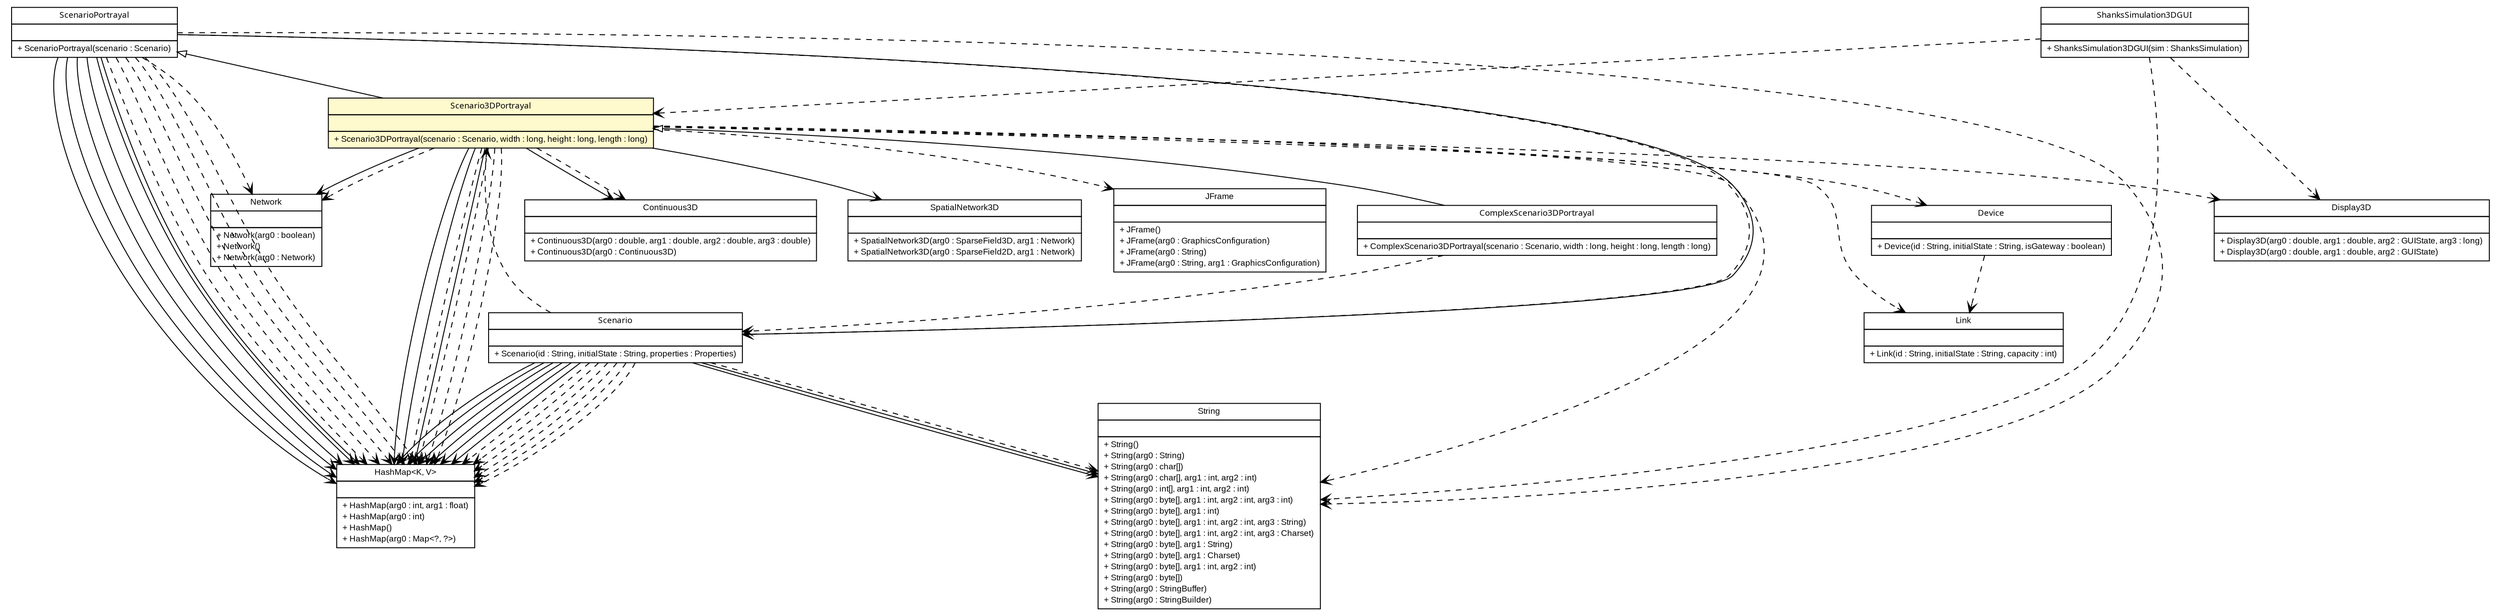 #!/usr/local/bin/dot
#
# Class diagram 
# Generated by UMLGraph version 5.1 (http://www.umlgraph.org/)
#

digraph G {
	edge [fontname="arial",fontsize=10,labelfontname="arial",labelfontsize=10];
	node [fontname="arial",fontsize=10,shape=plaintext];
	nodesep=0.25;
	ranksep=0.5;
	// es.upm.dit.gsi.shanks.model.element.device.Device
	c7040 [label=<<table title="es.upm.dit.gsi.shanks.model.element.device.Device" border="0" cellborder="1" cellspacing="0" cellpadding="2" port="p" href="../../element/device/Device.html">
		<tr><td><table border="0" cellspacing="0" cellpadding="1">
<tr><td align="center" balign="center"><font face="ariali"> Device </font></td></tr>
		</table></td></tr>
		<tr><td><table border="0" cellspacing="0" cellpadding="1">
<tr><td align="left" balign="left">  </td></tr>
		</table></td></tr>
		<tr><td><table border="0" cellspacing="0" cellpadding="1">
<tr><td align="left" balign="left"> + Device(id : String, initialState : String, isGateway : boolean) </td></tr>
		</table></td></tr>
		</table>>, fontname="arial", fontcolor="black", fontsize=9.0];
	// es.upm.dit.gsi.shanks.model.element.link.Link
	c7045 [label=<<table title="es.upm.dit.gsi.shanks.model.element.link.Link" border="0" cellborder="1" cellspacing="0" cellpadding="2" port="p" href="../../element/link/Link.html">
		<tr><td><table border="0" cellspacing="0" cellpadding="1">
<tr><td align="center" balign="center"><font face="ariali"> Link </font></td></tr>
		</table></td></tr>
		<tr><td><table border="0" cellspacing="0" cellpadding="1">
<tr><td align="left" balign="left">  </td></tr>
		</table></td></tr>
		<tr><td><table border="0" cellspacing="0" cellpadding="1">
<tr><td align="left" balign="left"> + Link(id : String, initialState : String, capacity : int) </td></tr>
		</table></td></tr>
		</table>>, fontname="arial", fontcolor="black", fontsize=9.0];
	// es.upm.dit.gsi.shanks.model.scenario.Scenario
	c7065 [label=<<table title="es.upm.dit.gsi.shanks.model.scenario.Scenario" border="0" cellborder="1" cellspacing="0" cellpadding="2" port="p" href="../Scenario.html">
		<tr><td><table border="0" cellspacing="0" cellpadding="1">
<tr><td align="center" balign="center"><font face="ariali"> Scenario </font></td></tr>
		</table></td></tr>
		<tr><td><table border="0" cellspacing="0" cellpadding="1">
<tr><td align="left" balign="left">  </td></tr>
		</table></td></tr>
		<tr><td><table border="0" cellspacing="0" cellpadding="1">
<tr><td align="left" balign="left"> + Scenario(id : String, initialState : String, properties : Properties) </td></tr>
		</table></td></tr>
		</table>>, fontname="arial", fontcolor="black", fontsize=9.0];
	// es.upm.dit.gsi.shanks.model.scenario.portrayal.ScenarioPortrayal
	c7073 [label=<<table title="es.upm.dit.gsi.shanks.model.scenario.portrayal.ScenarioPortrayal" border="0" cellborder="1" cellspacing="0" cellpadding="2" port="p" href="./ScenarioPortrayal.html">
		<tr><td><table border="0" cellspacing="0" cellpadding="1">
<tr><td align="center" balign="center"><font face="ariali"> ScenarioPortrayal </font></td></tr>
		</table></td></tr>
		<tr><td><table border="0" cellspacing="0" cellpadding="1">
<tr><td align="left" balign="left">  </td></tr>
		</table></td></tr>
		<tr><td><table border="0" cellspacing="0" cellpadding="1">
<tr><td align="left" balign="left"> + ScenarioPortrayal(scenario : Scenario) </td></tr>
		</table></td></tr>
		</table>>, fontname="arial", fontcolor="black", fontsize=9.0];
	// es.upm.dit.gsi.shanks.model.scenario.portrayal.Scenario3DPortrayal
	c7074 [label=<<table title="es.upm.dit.gsi.shanks.model.scenario.portrayal.Scenario3DPortrayal" border="0" cellborder="1" cellspacing="0" cellpadding="2" port="p" bgcolor="lemonChiffon" href="./Scenario3DPortrayal.html">
		<tr><td><table border="0" cellspacing="0" cellpadding="1">
<tr><td align="center" balign="center"><font face="ariali"> Scenario3DPortrayal </font></td></tr>
		</table></td></tr>
		<tr><td><table border="0" cellspacing="0" cellpadding="1">
<tr><td align="left" balign="left">  </td></tr>
		</table></td></tr>
		<tr><td><table border="0" cellspacing="0" cellpadding="1">
<tr><td align="left" balign="left"> + Scenario3DPortrayal(scenario : Scenario, width : long, height : long, length : long) </td></tr>
		</table></td></tr>
		</table>>, fontname="arial", fontcolor="black", fontsize=9.0];
	// es.upm.dit.gsi.shanks.model.scenario.portrayal.ComplexScenario3DPortrayal
	c7076 [label=<<table title="es.upm.dit.gsi.shanks.model.scenario.portrayal.ComplexScenario3DPortrayal" border="0" cellborder="1" cellspacing="0" cellpadding="2" port="p" href="./ComplexScenario3DPortrayal.html">
		<tr><td><table border="0" cellspacing="0" cellpadding="1">
<tr><td align="center" balign="center"><font face="ariali"> ComplexScenario3DPortrayal </font></td></tr>
		</table></td></tr>
		<tr><td><table border="0" cellspacing="0" cellpadding="1">
<tr><td align="left" balign="left">  </td></tr>
		</table></td></tr>
		<tr><td><table border="0" cellspacing="0" cellpadding="1">
<tr><td align="left" balign="left"> + ComplexScenario3DPortrayal(scenario : Scenario, width : long, height : long, length : long) </td></tr>
		</table></td></tr>
		</table>>, fontname="arial", fontcolor="black", fontsize=9.0];
	// es.upm.dit.gsi.shanks.ShanksSimulation3DGUI
	c7088 [label=<<table title="es.upm.dit.gsi.shanks.ShanksSimulation3DGUI" border="0" cellborder="1" cellspacing="0" cellpadding="2" port="p" href="../../../ShanksSimulation3DGUI.html">
		<tr><td><table border="0" cellspacing="0" cellpadding="1">
<tr><td align="center" balign="center"><font face="ariali"> ShanksSimulation3DGUI </font></td></tr>
		</table></td></tr>
		<tr><td><table border="0" cellspacing="0" cellpadding="1">
<tr><td align="left" balign="left">  </td></tr>
		</table></td></tr>
		<tr><td><table border="0" cellspacing="0" cellpadding="1">
<tr><td align="left" balign="left"> + ShanksSimulation3DGUI(sim : ShanksSimulation) </td></tr>
		</table></td></tr>
		</table>>, fontname="arial", fontcolor="black", fontsize=9.0];
	//es.upm.dit.gsi.shanks.model.scenario.portrayal.Scenario3DPortrayal extends es.upm.dit.gsi.shanks.model.scenario.portrayal.ScenarioPortrayal
	c7073:p -> c7074:p [dir=back,arrowtail=empty];
	//es.upm.dit.gsi.shanks.model.scenario.portrayal.ComplexScenario3DPortrayal extends es.upm.dit.gsi.shanks.model.scenario.portrayal.Scenario3DPortrayal
	c7074:p -> c7076:p [dir=back,arrowtail=empty];
	// es.upm.dit.gsi.shanks.model.scenario.Scenario NAVASSOC java.lang.String
	c7065:p -> c7092:p [taillabel="", label="", headlabel="", fontname="arial", fontcolor="black", fontsize=10.0, color="black", arrowhead=open];
	// es.upm.dit.gsi.shanks.model.scenario.Scenario NAVASSOC java.lang.String
	c7065:p -> c7092:p [taillabel="", label="", headlabel="", fontname="arial", fontcolor="black", fontsize=10.0, color="black", arrowhead=open];
	// es.upm.dit.gsi.shanks.model.scenario.Scenario NAVASSOC java.util.HashMap<K, V>
	c7065:p -> c7093:p [taillabel="", label="", headlabel="", fontname="arial", fontcolor="black", fontsize=10.0, color="black", arrowhead=open];
	// es.upm.dit.gsi.shanks.model.scenario.Scenario NAVASSOC java.util.HashMap<K, V>
	c7065:p -> c7093:p [taillabel="", label="", headlabel="", fontname="arial", fontcolor="black", fontsize=10.0, color="black", arrowhead=open];
	// es.upm.dit.gsi.shanks.model.scenario.Scenario NAVASSOC java.util.HashMap<K, V>
	c7065:p -> c7093:p [taillabel="", label="", headlabel="", fontname="arial", fontcolor="black", fontsize=10.0, color="black", arrowhead=open];
	// es.upm.dit.gsi.shanks.model.scenario.Scenario NAVASSOC java.util.HashMap<K, V>
	c7065:p -> c7093:p [taillabel="", label="", headlabel="", fontname="arial", fontcolor="black", fontsize=10.0, color="black", arrowhead=open];
	// es.upm.dit.gsi.shanks.model.scenario.Scenario NAVASSOC java.util.HashMap<K, V>
	c7065:p -> c7093:p [taillabel="", label="", headlabel="", fontname="arial", fontcolor="black", fontsize=10.0, color="black", arrowhead=open];
	// es.upm.dit.gsi.shanks.model.scenario.Scenario NAVASSOC java.util.HashMap<K, V>
	c7065:p -> c7093:p [taillabel="", label="", headlabel="", fontname="arial", fontcolor="black", fontsize=10.0, color="black", arrowhead=open];
	// es.upm.dit.gsi.shanks.model.scenario.portrayal.ScenarioPortrayal NAVASSOC es.upm.dit.gsi.shanks.model.scenario.Scenario
	c7073:p -> c7065:p [taillabel="", label="", headlabel="", fontname="arial", fontcolor="black", fontsize=10.0, color="black", arrowhead=open];
	// es.upm.dit.gsi.shanks.model.scenario.portrayal.ScenarioPortrayal NAVASSOC java.util.HashMap<K, V>
	c7073:p -> c7093:p [taillabel="", label="", headlabel="", fontname="arial", fontcolor="black", fontsize=10.0, color="black", arrowhead=open];
	// es.upm.dit.gsi.shanks.model.scenario.portrayal.ScenarioPortrayal NAVASSOC java.util.HashMap<K, V>
	c7073:p -> c7093:p [taillabel="", label="", headlabel="", fontname="arial", fontcolor="black", fontsize=10.0, color="black", arrowhead=open];
	// es.upm.dit.gsi.shanks.model.scenario.portrayal.ScenarioPortrayal NAVASSOC java.util.HashMap<K, V>
	c7073:p -> c7093:p [taillabel="", label="", headlabel="", fontname="arial", fontcolor="black", fontsize=10.0, color="black", arrowhead=open];
	// es.upm.dit.gsi.shanks.model.scenario.portrayal.ScenarioPortrayal NAVASSOC java.util.HashMap<K, V>
	c7073:p -> c7093:p [taillabel="", label="", headlabel="", fontname="arial", fontcolor="black", fontsize=10.0, color="black", arrowhead=open];
	// es.upm.dit.gsi.shanks.model.scenario.portrayal.ScenarioPortrayal NAVASSOC java.util.HashMap<K, V>
	c7073:p -> c7093:p [taillabel="", label="", headlabel="", fontname="arial", fontcolor="black", fontsize=10.0, color="black", arrowhead=open];
	// es.upm.dit.gsi.shanks.model.scenario.portrayal.ScenarioPortrayal NAVASSOC java.util.HashMap<K, V>
	c7073:p -> c7093:p [taillabel="", label="", headlabel="", fontname="arial", fontcolor="black", fontsize=10.0, color="black", arrowhead=open];
	// es.upm.dit.gsi.shanks.model.scenario.portrayal.Scenario3DPortrayal NAVASSOC sim.field.continuous.Continuous3D
	c7074:p -> c7094:p [taillabel="", label="", headlabel="", fontname="arial", fontcolor="black", fontsize=10.0, color="black", arrowhead=open];
	// es.upm.dit.gsi.shanks.model.scenario.portrayal.Scenario3DPortrayal NAVASSOC sim.field.network.Network
	c7074:p -> c7095:p [taillabel="", label="", headlabel="", fontname="arial", fontcolor="black", fontsize=10.0, color="black", arrowhead=open];
	// es.upm.dit.gsi.shanks.model.scenario.portrayal.Scenario3DPortrayal NAVASSOC sim.portrayal3d.network.SpatialNetwork3D
	c7074:p -> c7096:p [taillabel="", label="", headlabel="", fontname="arial", fontcolor="black", fontsize=10.0, color="black", arrowhead=open];
	// es.upm.dit.gsi.shanks.model.scenario.portrayal.Scenario3DPortrayal NAVASSOC java.util.HashMap<K, V>
	c7074:p -> c7093:p [taillabel="", label="", headlabel="", fontname="arial", fontcolor="black", fontsize=10.0, color="black", arrowhead=open];
	// es.upm.dit.gsi.shanks.model.scenario.portrayal.Scenario3DPortrayal NAVASSOC java.util.HashMap<K, V>
	c7074:p -> c7093:p [taillabel="", label="", headlabel="", fontname="arial", fontcolor="black", fontsize=10.0, color="black", arrowhead=open];
	// es.upm.dit.gsi.shanks.model.scenario.portrayal.Scenario3DPortrayal NAVASSOC java.util.HashMap<K, V>
	c7074:p -> c7093:p [taillabel="", label="", headlabel="", fontname="arial", fontcolor="black", fontsize=10.0, color="black", arrowhead=open];
	// es.upm.dit.gsi.shanks.model.element.device.Device DEPEND es.upm.dit.gsi.shanks.model.element.link.Link
	c7040:p -> c7045:p [taillabel="", label="", headlabel="", fontname="arial", fontcolor="black", fontsize=10.0, color="black", arrowhead=open, style=dashed];
	// es.upm.dit.gsi.shanks.model.scenario.Scenario DEPEND java.util.HashMap<K, V>
	c7065:p -> c7093:p [taillabel="", label="", headlabel="", fontname="arial", fontcolor="black", fontsize=10.0, color="black", arrowhead=open, style=dashed];
	// es.upm.dit.gsi.shanks.model.scenario.Scenario DEPEND es.upm.dit.gsi.shanks.model.scenario.portrayal.Scenario3DPortrayal
	c7065:p -> c7074:p [taillabel="", label="", headlabel="", fontname="arial", fontcolor="black", fontsize=10.0, color="black", arrowhead=open, style=dashed];
	// es.upm.dit.gsi.shanks.model.scenario.Scenario DEPEND java.util.HashMap<K, V>
	c7065:p -> c7093:p [taillabel="", label="", headlabel="", fontname="arial", fontcolor="black", fontsize=10.0, color="black", arrowhead=open, style=dashed];
	// es.upm.dit.gsi.shanks.model.scenario.Scenario DEPEND java.util.HashMap<K, V>
	c7065:p -> c7093:p [taillabel="", label="", headlabel="", fontname="arial", fontcolor="black", fontsize=10.0, color="black", arrowhead=open, style=dashed];
	// es.upm.dit.gsi.shanks.model.scenario.Scenario DEPEND java.util.HashMap<K, V>
	c7065:p -> c7093:p [taillabel="", label="", headlabel="", fontname="arial", fontcolor="black", fontsize=10.0, color="black", arrowhead=open, style=dashed];
	// es.upm.dit.gsi.shanks.model.scenario.Scenario DEPEND java.lang.String
	c7065:p -> c7092:p [taillabel="", label="", headlabel="", fontname="arial", fontcolor="black", fontsize=10.0, color="black", arrowhead=open, style=dashed];
	// es.upm.dit.gsi.shanks.model.scenario.Scenario DEPEND java.util.HashMap<K, V>
	c7065:p -> c7093:p [taillabel="", label="", headlabel="", fontname="arial", fontcolor="black", fontsize=10.0, color="black", arrowhead=open, style=dashed];
	// es.upm.dit.gsi.shanks.model.scenario.Scenario DEPEND java.util.HashMap<K, V>
	c7065:p -> c7093:p [taillabel="", label="", headlabel="", fontname="arial", fontcolor="black", fontsize=10.0, color="black", arrowhead=open, style=dashed];
	// es.upm.dit.gsi.shanks.model.scenario.portrayal.ScenarioPortrayal DEPEND java.util.HashMap<K, V>
	c7073:p -> c7093:p [taillabel="", label="", headlabel="", fontname="arial", fontcolor="black", fontsize=10.0, color="black", arrowhead=open, style=dashed];
	// es.upm.dit.gsi.shanks.model.scenario.portrayal.ScenarioPortrayal DEPEND java.util.HashMap<K, V>
	c7073:p -> c7093:p [taillabel="", label="", headlabel="", fontname="arial", fontcolor="black", fontsize=10.0, color="black", arrowhead=open, style=dashed];
	// es.upm.dit.gsi.shanks.model.scenario.portrayal.ScenarioPortrayal DEPEND sim.field.network.Network
	c7073:p -> c7095:p [taillabel="", label="", headlabel="", fontname="arial", fontcolor="black", fontsize=10.0, color="black", arrowhead=open, style=dashed];
	// es.upm.dit.gsi.shanks.model.scenario.portrayal.ScenarioPortrayal DEPEND java.util.HashMap<K, V>
	c7073:p -> c7093:p [taillabel="", label="", headlabel="", fontname="arial", fontcolor="black", fontsize=10.0, color="black", arrowhead=open, style=dashed];
	// es.upm.dit.gsi.shanks.model.scenario.portrayal.ScenarioPortrayal DEPEND java.lang.String
	c7073:p -> c7092:p [taillabel="", label="", headlabel="", fontname="arial", fontcolor="black", fontsize=10.0, color="black", arrowhead=open, style=dashed];
	// es.upm.dit.gsi.shanks.model.scenario.portrayal.ScenarioPortrayal DEPEND es.upm.dit.gsi.shanks.model.scenario.Scenario
	c7073:p -> c7065:p [taillabel="", label="", headlabel="", fontname="arial", fontcolor="black", fontsize=10.0, color="black", arrowhead=open, style=dashed];
	// es.upm.dit.gsi.shanks.model.scenario.portrayal.ScenarioPortrayal DEPEND java.util.HashMap<K, V>
	c7073:p -> c7093:p [taillabel="", label="", headlabel="", fontname="arial", fontcolor="black", fontsize=10.0, color="black", arrowhead=open, style=dashed];
	// es.upm.dit.gsi.shanks.model.scenario.portrayal.ScenarioPortrayal DEPEND java.util.HashMap<K, V>
	c7073:p -> c7093:p [taillabel="", label="", headlabel="", fontname="arial", fontcolor="black", fontsize=10.0, color="black", arrowhead=open, style=dashed];
	// es.upm.dit.gsi.shanks.model.scenario.portrayal.Scenario3DPortrayal DEPEND java.util.HashMap<K, V>
	c7074:p -> c7093:p [taillabel="", label="", headlabel="", fontname="arial", fontcolor="black", fontsize=10.0, color="black", arrowhead=open, style=dashed];
	// es.upm.dit.gsi.shanks.model.scenario.portrayal.Scenario3DPortrayal DEPEND java.lang.String
	c7074:p -> c7092:p [taillabel="", label="", headlabel="", fontname="arial", fontcolor="black", fontsize=10.0, color="black", arrowhead=open, style=dashed];
	// es.upm.dit.gsi.shanks.model.scenario.portrayal.Scenario3DPortrayal DEPEND es.upm.dit.gsi.shanks.model.element.link.Link
	c7074:p -> c7045:p [taillabel="", label="", headlabel="", fontname="arial", fontcolor="black", fontsize=10.0, color="black", arrowhead=open, style=dashed];
	// es.upm.dit.gsi.shanks.model.scenario.portrayal.Scenario3DPortrayal DEPEND es.upm.dit.gsi.shanks.model.element.device.Device
	c7074:p -> c7040:p [taillabel="", label="", headlabel="", fontname="arial", fontcolor="black", fontsize=10.0, color="black", arrowhead=open, style=dashed];
	// es.upm.dit.gsi.shanks.model.scenario.portrayal.Scenario3DPortrayal DEPEND sim.display3d.Display3D
	c7074:p -> c7097:p [taillabel="", label="", headlabel="", fontname="arial", fontcolor="black", fontsize=10.0, color="black", arrowhead=open, style=dashed];
	// es.upm.dit.gsi.shanks.model.scenario.portrayal.Scenario3DPortrayal DEPEND javax.swing.JFrame
	c7074:p -> c7098:p [taillabel="", label="", headlabel="", fontname="arial", fontcolor="black", fontsize=10.0, color="black", arrowhead=open, style=dashed];
	// es.upm.dit.gsi.shanks.model.scenario.portrayal.Scenario3DPortrayal DEPEND sim.field.continuous.Continuous3D
	c7074:p -> c7094:p [taillabel="", label="", headlabel="", fontname="arial", fontcolor="black", fontsize=10.0, color="black", arrowhead=open, style=dashed];
	// es.upm.dit.gsi.shanks.model.scenario.portrayal.Scenario3DPortrayal DEPEND java.util.HashMap<K, V>
	c7074:p -> c7093:p [taillabel="", label="", headlabel="", fontname="arial", fontcolor="black", fontsize=10.0, color="black", arrowhead=open, style=dashed];
	// es.upm.dit.gsi.shanks.model.scenario.portrayal.Scenario3DPortrayal DEPEND java.util.HashMap<K, V>
	c7074:p -> c7093:p [taillabel="", label="", headlabel="", fontname="arial", fontcolor="black", fontsize=10.0, color="black", arrowhead=open, style=dashed];
	// es.upm.dit.gsi.shanks.model.scenario.portrayal.Scenario3DPortrayal DEPEND java.util.HashMap<K, V>
	c7074:p -> c7093:p [taillabel="", label="", headlabel="", fontname="arial", fontcolor="black", fontsize=10.0, color="black", arrowhead=open, style=dashed];
	// es.upm.dit.gsi.shanks.model.scenario.portrayal.Scenario3DPortrayal DEPEND sim.field.network.Network
	c7074:p -> c7095:p [taillabel="", label="", headlabel="", fontname="arial", fontcolor="black", fontsize=10.0, color="black", arrowhead=open, style=dashed];
	// es.upm.dit.gsi.shanks.model.scenario.portrayal.ComplexScenario3DPortrayal DEPEND es.upm.dit.gsi.shanks.model.scenario.Scenario
	c7076:p -> c7065:p [taillabel="", label="", headlabel="", fontname="arial", fontcolor="black", fontsize=10.0, color="black", arrowhead=open, style=dashed];
	// es.upm.dit.gsi.shanks.ShanksSimulation3DGUI DEPEND sim.display3d.Display3D
	c7088:p -> c7097:p [taillabel="", label="", headlabel="", fontname="arial", fontcolor="black", fontsize=10.0, color="black", arrowhead=open, style=dashed];
	// es.upm.dit.gsi.shanks.ShanksSimulation3DGUI DEPEND java.lang.String
	c7088:p -> c7092:p [taillabel="", label="", headlabel="", fontname="arial", fontcolor="black", fontsize=10.0, color="black", arrowhead=open, style=dashed];
	// es.upm.dit.gsi.shanks.ShanksSimulation3DGUI DEPEND es.upm.dit.gsi.shanks.model.scenario.portrayal.Scenario3DPortrayal
	c7088:p -> c7074:p [taillabel="", label="", headlabel="", fontname="arial", fontcolor="black", fontsize=10.0, color="black", arrowhead=open, style=dashed];
	// sim.display3d.Display3D
	c7097 [label=<<table title="sim.display3d.Display3D" border="0" cellborder="1" cellspacing="0" cellpadding="2" port="p" href="http://java.sun.com/j2se/1.4.2/docs/api/sim/display3d/Display3D.html">
		<tr><td><table border="0" cellspacing="0" cellpadding="1">
<tr><td align="center" balign="center"> Display3D </td></tr>
		</table></td></tr>
		<tr><td><table border="0" cellspacing="0" cellpadding="1">
<tr><td align="left" balign="left">  </td></tr>
		</table></td></tr>
		<tr><td><table border="0" cellspacing="0" cellpadding="1">
<tr><td align="left" balign="left"> + Display3D(arg0 : double, arg1 : double, arg2 : GUIState, arg3 : long) </td></tr>
<tr><td align="left" balign="left"> + Display3D(arg0 : double, arg1 : double, arg2 : GUIState) </td></tr>
		</table></td></tr>
		</table>>, fontname="arial", fontcolor="black", fontsize=9.0];
	// javax.swing.JFrame
	c7098 [label=<<table title="javax.swing.JFrame" border="0" cellborder="1" cellspacing="0" cellpadding="2" port="p" href="http://java.sun.com/j2se/1.4.2/docs/api/javax/swing/JFrame.html">
		<tr><td><table border="0" cellspacing="0" cellpadding="1">
<tr><td align="center" balign="center"> JFrame </td></tr>
		</table></td></tr>
		<tr><td><table border="0" cellspacing="0" cellpadding="1">
<tr><td align="left" balign="left">  </td></tr>
		</table></td></tr>
		<tr><td><table border="0" cellspacing="0" cellpadding="1">
<tr><td align="left" balign="left"> + JFrame() </td></tr>
<tr><td align="left" balign="left"> + JFrame(arg0 : GraphicsConfiguration) </td></tr>
<tr><td align="left" balign="left"> + JFrame(arg0 : String) </td></tr>
<tr><td align="left" balign="left"> + JFrame(arg0 : String, arg1 : GraphicsConfiguration) </td></tr>
		</table></td></tr>
		</table>>, fontname="arial", fontcolor="black", fontsize=9.0];
	// sim.field.continuous.Continuous3D
	c7094 [label=<<table title="sim.field.continuous.Continuous3D" border="0" cellborder="1" cellspacing="0" cellpadding="2" port="p" href="http://java.sun.com/j2se/1.4.2/docs/api/sim/field/continuous/Continuous3D.html">
		<tr><td><table border="0" cellspacing="0" cellpadding="1">
<tr><td align="center" balign="center"> Continuous3D </td></tr>
		</table></td></tr>
		<tr><td><table border="0" cellspacing="0" cellpadding="1">
<tr><td align="left" balign="left">  </td></tr>
		</table></td></tr>
		<tr><td><table border="0" cellspacing="0" cellpadding="1">
<tr><td align="left" balign="left"> + Continuous3D(arg0 : double, arg1 : double, arg2 : double, arg3 : double) </td></tr>
<tr><td align="left" balign="left"> + Continuous3D(arg0 : Continuous3D) </td></tr>
		</table></td></tr>
		</table>>, fontname="arial", fontcolor="black", fontsize=9.0];
	// sim.field.network.Network
	c7095 [label=<<table title="sim.field.network.Network" border="0" cellborder="1" cellspacing="0" cellpadding="2" port="p" href="http://java.sun.com/j2se/1.4.2/docs/api/sim/field/network/Network.html">
		<tr><td><table border="0" cellspacing="0" cellpadding="1">
<tr><td align="center" balign="center"> Network </td></tr>
		</table></td></tr>
		<tr><td><table border="0" cellspacing="0" cellpadding="1">
<tr><td align="left" balign="left">  </td></tr>
		</table></td></tr>
		<tr><td><table border="0" cellspacing="0" cellpadding="1">
<tr><td align="left" balign="left"> + Network(arg0 : boolean) </td></tr>
<tr><td align="left" balign="left"> + Network() </td></tr>
<tr><td align="left" balign="left"> + Network(arg0 : Network) </td></tr>
		</table></td></tr>
		</table>>, fontname="arial", fontcolor="black", fontsize=9.0];
	// java.util.HashMap<K, V>
	c7093 [label=<<table title="java.util.HashMap" border="0" cellborder="1" cellspacing="0" cellpadding="2" port="p" href="http://java.sun.com/j2se/1.4.2/docs/api/java/util/HashMap.html">
		<tr><td><table border="0" cellspacing="0" cellpadding="1">
<tr><td align="center" balign="center"> HashMap&lt;K, V&gt; </td></tr>
		</table></td></tr>
		<tr><td><table border="0" cellspacing="0" cellpadding="1">
<tr><td align="left" balign="left">  </td></tr>
		</table></td></tr>
		<tr><td><table border="0" cellspacing="0" cellpadding="1">
<tr><td align="left" balign="left"> + HashMap(arg0 : int, arg1 : float) </td></tr>
<tr><td align="left" balign="left"> + HashMap(arg0 : int) </td></tr>
<tr><td align="left" balign="left"> + HashMap() </td></tr>
<tr><td align="left" balign="left"> + HashMap(arg0 : Map&lt;?, ?&gt;) </td></tr>
		</table></td></tr>
		</table>>, fontname="arial", fontcolor="black", fontsize=9.0];
	// sim.portrayal3d.network.SpatialNetwork3D
	c7096 [label=<<table title="sim.portrayal3d.network.SpatialNetwork3D" border="0" cellborder="1" cellspacing="0" cellpadding="2" port="p" href="http://java.sun.com/j2se/1.4.2/docs/api/sim/portrayal3d/network/SpatialNetwork3D.html">
		<tr><td><table border="0" cellspacing="0" cellpadding="1">
<tr><td align="center" balign="center"> SpatialNetwork3D </td></tr>
		</table></td></tr>
		<tr><td><table border="0" cellspacing="0" cellpadding="1">
<tr><td align="left" balign="left">  </td></tr>
		</table></td></tr>
		<tr><td><table border="0" cellspacing="0" cellpadding="1">
<tr><td align="left" balign="left"> + SpatialNetwork3D(arg0 : SparseField3D, arg1 : Network) </td></tr>
<tr><td align="left" balign="left"> + SpatialNetwork3D(arg0 : SparseField2D, arg1 : Network) </td></tr>
		</table></td></tr>
		</table>>, fontname="arial", fontcolor="black", fontsize=9.0];
	// java.lang.String
	c7092 [label=<<table title="java.lang.String" border="0" cellborder="1" cellspacing="0" cellpadding="2" port="p" href="http://java.sun.com/j2se/1.4.2/docs/api/java/lang/String.html">
		<tr><td><table border="0" cellspacing="0" cellpadding="1">
<tr><td align="center" balign="center"> String </td></tr>
		</table></td></tr>
		<tr><td><table border="0" cellspacing="0" cellpadding="1">
<tr><td align="left" balign="left">  </td></tr>
		</table></td></tr>
		<tr><td><table border="0" cellspacing="0" cellpadding="1">
<tr><td align="left" balign="left"> + String() </td></tr>
<tr><td align="left" balign="left"> + String(arg0 : String) </td></tr>
<tr><td align="left" balign="left"> + String(arg0 : char[]) </td></tr>
<tr><td align="left" balign="left"> + String(arg0 : char[], arg1 : int, arg2 : int) </td></tr>
<tr><td align="left" balign="left"> + String(arg0 : int[], arg1 : int, arg2 : int) </td></tr>
<tr><td align="left" balign="left"> + String(arg0 : byte[], arg1 : int, arg2 : int, arg3 : int) </td></tr>
<tr><td align="left" balign="left"> + String(arg0 : byte[], arg1 : int) </td></tr>
<tr><td align="left" balign="left"> + String(arg0 : byte[], arg1 : int, arg2 : int, arg3 : String) </td></tr>
<tr><td align="left" balign="left"> + String(arg0 : byte[], arg1 : int, arg2 : int, arg3 : Charset) </td></tr>
<tr><td align="left" balign="left"> + String(arg0 : byte[], arg1 : String) </td></tr>
<tr><td align="left" balign="left"> + String(arg0 : byte[], arg1 : Charset) </td></tr>
<tr><td align="left" balign="left"> + String(arg0 : byte[], arg1 : int, arg2 : int) </td></tr>
<tr><td align="left" balign="left"> + String(arg0 : byte[]) </td></tr>
<tr><td align="left" balign="left"> + String(arg0 : StringBuffer) </td></tr>
<tr><td align="left" balign="left"> + String(arg0 : StringBuilder) </td></tr>
		</table></td></tr>
		</table>>, fontname="arial", fontcolor="black", fontsize=9.0];
}

